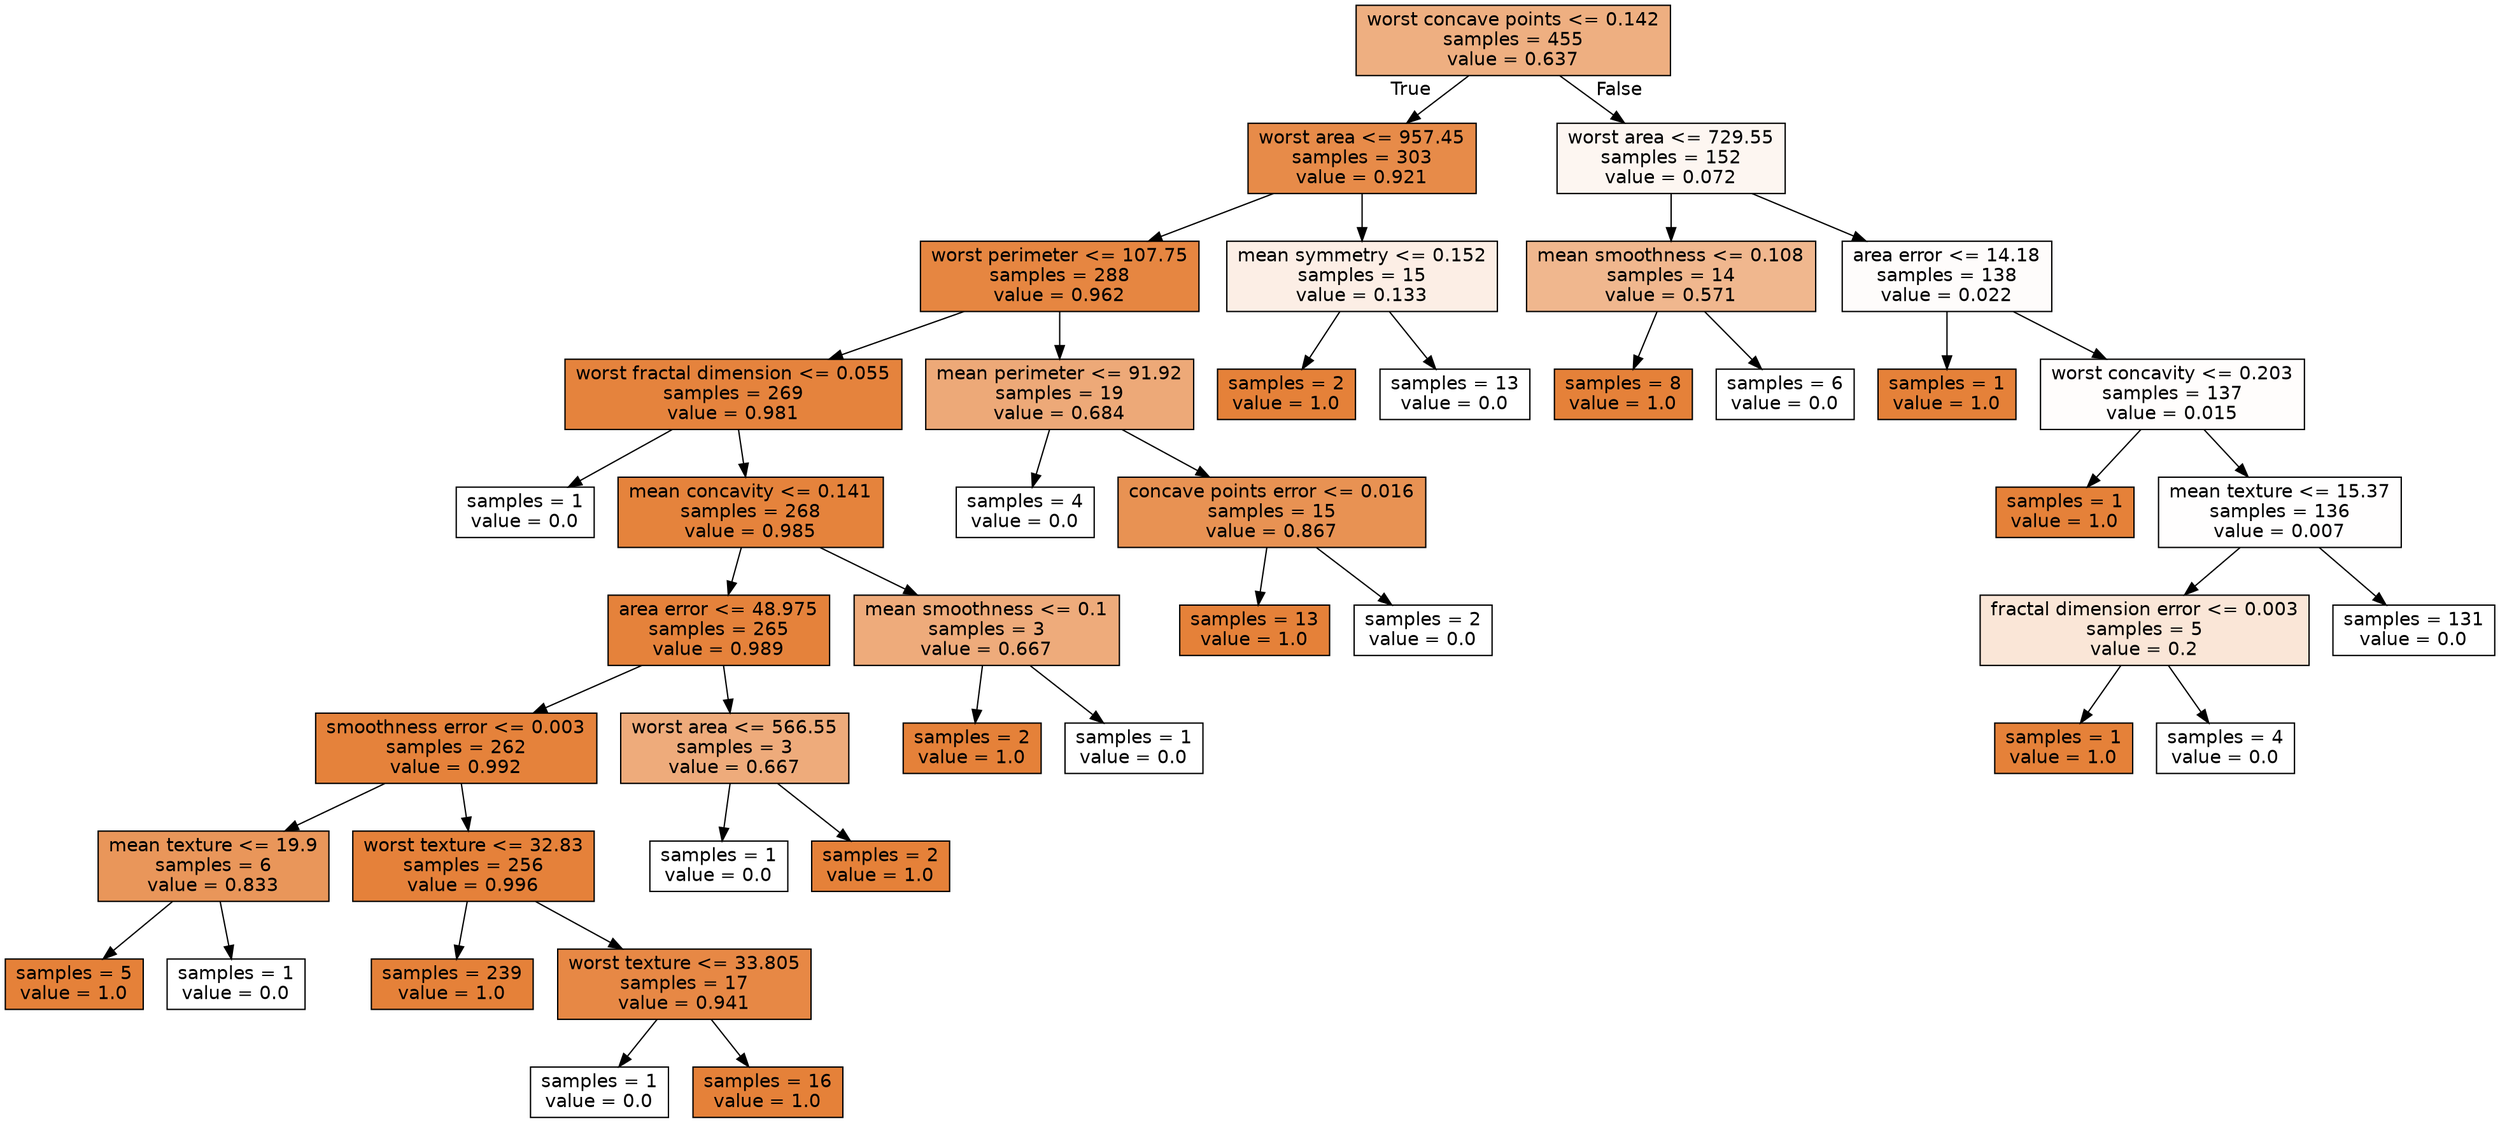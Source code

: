 digraph Tree {
node [shape=box, style="filled", color="black", fontname="helvetica"] ;
edge [fontname="helvetica"] ;
0 [label="worst concave points <= 0.142\nsamples = 455\nvalue = 0.637", fillcolor="#eeaf81"] ;
1 [label="worst area <= 957.45\nsamples = 303\nvalue = 0.921", fillcolor="#e78b49"] ;
0 -> 1 [labeldistance=2.5, labelangle=45, headlabel="True"] ;
2 [label="worst perimeter <= 107.75\nsamples = 288\nvalue = 0.962", fillcolor="#e68641"] ;
1 -> 2 ;
3 [label="worst fractal dimension <= 0.055\nsamples = 269\nvalue = 0.981", fillcolor="#e5833d"] ;
2 -> 3 ;
4 [label="samples = 1\nvalue = 0.0", fillcolor="#ffffff"] ;
3 -> 4 ;
5 [label="mean concavity <= 0.141\nsamples = 268\nvalue = 0.985", fillcolor="#e5833c"] ;
3 -> 5 ;
6 [label="area error <= 48.975\nsamples = 265\nvalue = 0.989", fillcolor="#e5823b"] ;
5 -> 6 ;
7 [label="smoothness error <= 0.003\nsamples = 262\nvalue = 0.992", fillcolor="#e5823b"] ;
6 -> 7 ;
8 [label="mean texture <= 19.9\nsamples = 6\nvalue = 0.833", fillcolor="#e9965a"] ;
7 -> 8 ;
9 [label="samples = 5\nvalue = 1.0", fillcolor="#e58139"] ;
8 -> 9 ;
10 [label="samples = 1\nvalue = 0.0", fillcolor="#ffffff"] ;
8 -> 10 ;
11 [label="worst texture <= 32.83\nsamples = 256\nvalue = 0.996", fillcolor="#e5813a"] ;
7 -> 11 ;
12 [label="samples = 239\nvalue = 1.0", fillcolor="#e58139"] ;
11 -> 12 ;
13 [label="worst texture <= 33.805\nsamples = 17\nvalue = 0.941", fillcolor="#e78845"] ;
11 -> 13 ;
14 [label="samples = 1\nvalue = 0.0", fillcolor="#ffffff"] ;
13 -> 14 ;
15 [label="samples = 16\nvalue = 1.0", fillcolor="#e58139"] ;
13 -> 15 ;
16 [label="worst area <= 566.55\nsamples = 3\nvalue = 0.667", fillcolor="#eeab7b"] ;
6 -> 16 ;
17 [label="samples = 1\nvalue = 0.0", fillcolor="#ffffff"] ;
16 -> 17 ;
18 [label="samples = 2\nvalue = 1.0", fillcolor="#e58139"] ;
16 -> 18 ;
19 [label="mean smoothness <= 0.1\nsamples = 3\nvalue = 0.667", fillcolor="#eeab7b"] ;
5 -> 19 ;
20 [label="samples = 2\nvalue = 1.0", fillcolor="#e58139"] ;
19 -> 20 ;
21 [label="samples = 1\nvalue = 0.0", fillcolor="#ffffff"] ;
19 -> 21 ;
22 [label="mean perimeter <= 91.92\nsamples = 19\nvalue = 0.684", fillcolor="#eda978"] ;
2 -> 22 ;
23 [label="samples = 4\nvalue = 0.0", fillcolor="#ffffff"] ;
22 -> 23 ;
24 [label="concave points error <= 0.016\nsamples = 15\nvalue = 0.867", fillcolor="#e89253"] ;
22 -> 24 ;
25 [label="samples = 13\nvalue = 1.0", fillcolor="#e58139"] ;
24 -> 25 ;
26 [label="samples = 2\nvalue = 0.0", fillcolor="#ffffff"] ;
24 -> 26 ;
27 [label="mean symmetry <= 0.152\nsamples = 15\nvalue = 0.133", fillcolor="#fceee5"] ;
1 -> 27 ;
28 [label="samples = 2\nvalue = 1.0", fillcolor="#e58139"] ;
27 -> 28 ;
29 [label="samples = 13\nvalue = 0.0", fillcolor="#ffffff"] ;
27 -> 29 ;
30 [label="worst area <= 729.55\nsamples = 152\nvalue = 0.072", fillcolor="#fdf6f1"] ;
0 -> 30 [labeldistance=2.5, labelangle=-45, headlabel="False"] ;
31 [label="mean smoothness <= 0.108\nsamples = 14\nvalue = 0.571", fillcolor="#f0b78e"] ;
30 -> 31 ;
32 [label="samples = 8\nvalue = 1.0", fillcolor="#e58139"] ;
31 -> 32 ;
33 [label="samples = 6\nvalue = 0.0", fillcolor="#ffffff"] ;
31 -> 33 ;
34 [label="area error <= 14.18\nsamples = 138\nvalue = 0.022", fillcolor="#fefcfb"] ;
30 -> 34 ;
35 [label="samples = 1\nvalue = 1.0", fillcolor="#e58139"] ;
34 -> 35 ;
36 [label="worst concavity <= 0.203\nsamples = 137\nvalue = 0.015", fillcolor="#fffdfc"] ;
34 -> 36 ;
37 [label="samples = 1\nvalue = 1.0", fillcolor="#e58139"] ;
36 -> 37 ;
38 [label="mean texture <= 15.37\nsamples = 136\nvalue = 0.007", fillcolor="#fffefe"] ;
36 -> 38 ;
39 [label="fractal dimension error <= 0.003\nsamples = 5\nvalue = 0.2", fillcolor="#fae6d7"] ;
38 -> 39 ;
40 [label="samples = 1\nvalue = 1.0", fillcolor="#e58139"] ;
39 -> 40 ;
41 [label="samples = 4\nvalue = 0.0", fillcolor="#ffffff"] ;
39 -> 41 ;
42 [label="samples = 131\nvalue = 0.0", fillcolor="#ffffff"] ;
38 -> 42 ;
}